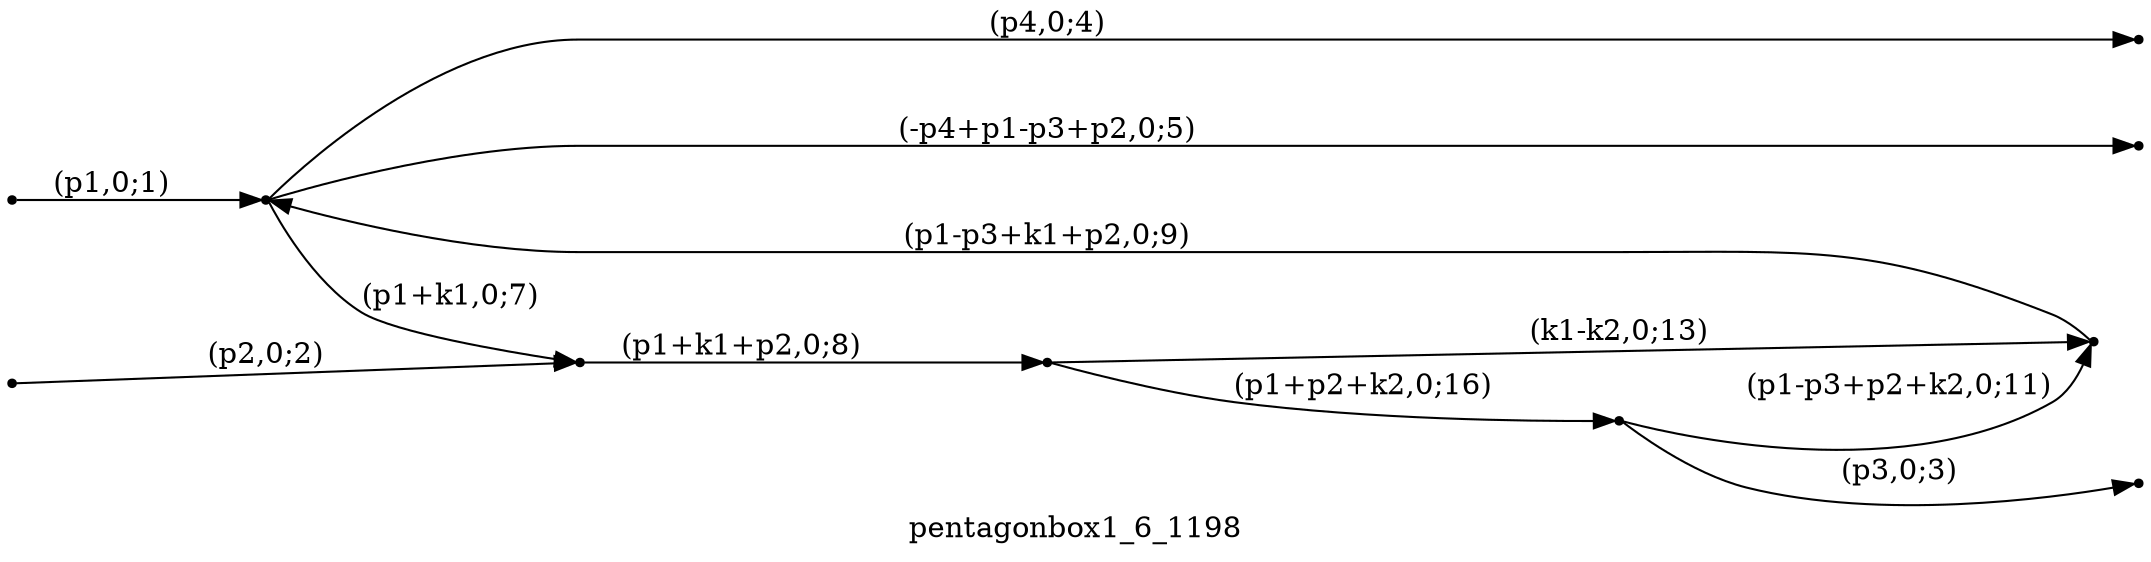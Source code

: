 digraph pentagonbox1_6_1198 {
  label="pentagonbox1_6_1198";
  rankdir="LR";
  subgraph edges {
    -1 -> 3 [label="(p1,0;1)"];
    -2 -> 1 [label="(p2,0;2)"];
    5 -> -3 [label="(p3,0;3)"];
    3 -> -4 [label="(p4,0;4)"];
    3 -> -5 [label="(-p4+p1-p3+p2,0;5)"];
    3 -> 1 [label="(p1+k1,0;7)"];
    1 -> 4 [label="(p1+k1+p2,0;8)"];
    2 -> 3 [label="(p1-p3+k1+p2,0;9)"];
    5 -> 2 [label="(p1-p3+p2+k2,0;11)"];
    4 -> 2 [label="(k1-k2,0;13)"];
    4 -> 5 [label="(p1+p2+k2,0;16)"];
  }
  subgraph incoming { rank="source"; -1; -2; }
  subgraph outgoing { rank="sink"; -3; -4; -5; }
-5 [shape=point];
-4 [shape=point];
-3 [shape=point];
-2 [shape=point];
-1 [shape=point];
1 [shape=point];
2 [shape=point];
3 [shape=point];
4 [shape=point];
5 [shape=point];
}


